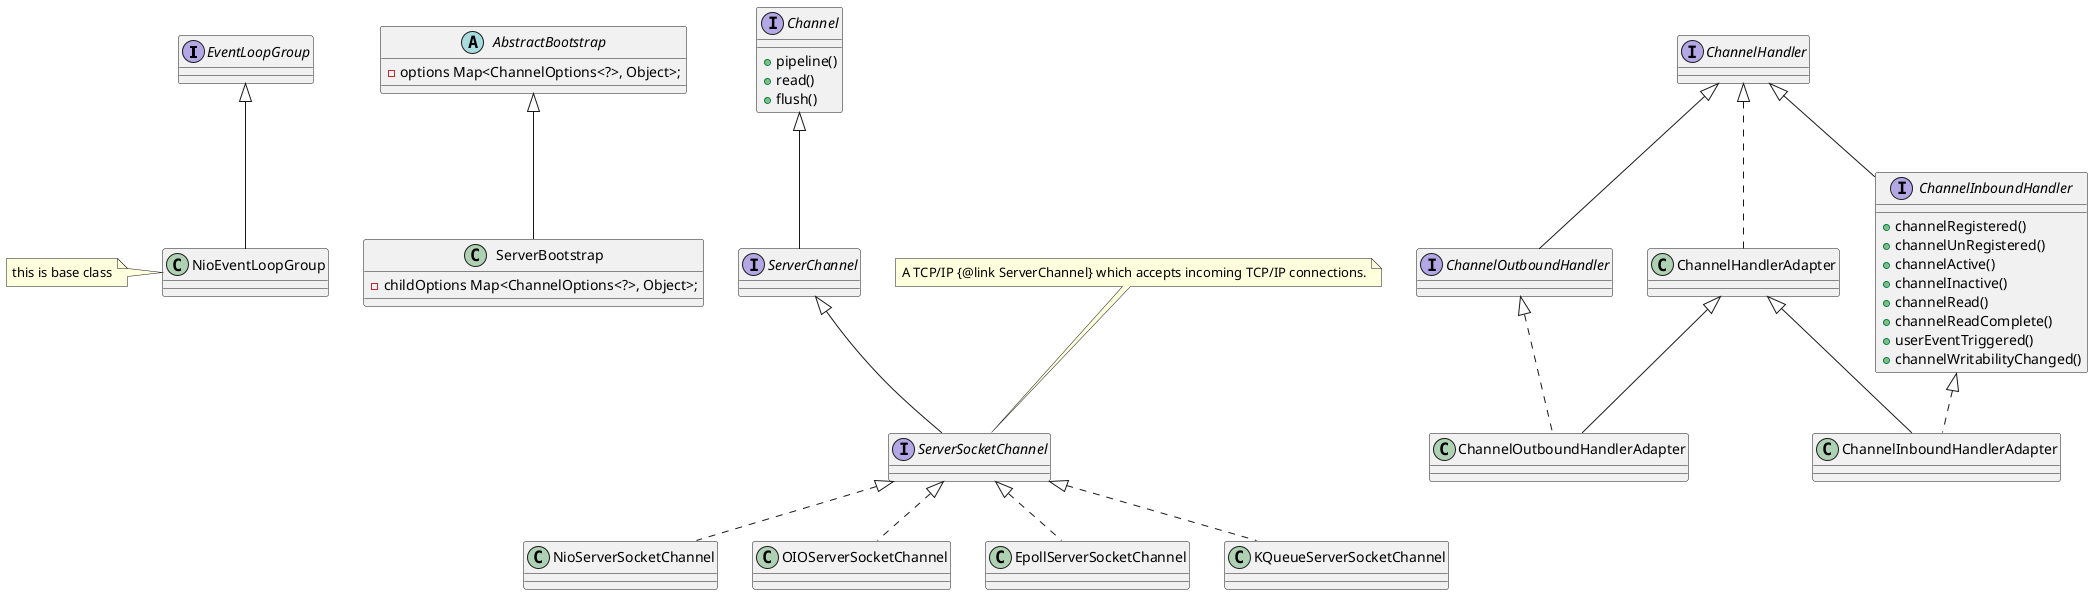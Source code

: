 @startuml
interface EventLoopGroup
class NioEventLoopGroup {
}

note left of NioEventLoopGroup: this is base class
EventLoopGroup <|-- NioEventLoopGroup

abstract AbstractBootstrap {
    -options Map<ChannelOptions<?>, Object>;
}
class ServerBootstrap {
    -childOptions Map<ChannelOptions<?>, Object>;
}
AbstractBootstrap <|-- ServerBootstrap

interface Channel {
    +pipeline()
    +read()
    +flush()
}
interface ServerChannel
interface ServerSocketChannel
note top of ServerSocketChannel: A TCP/IP {@link ServerChannel} which accepts incoming TCP/IP connections.

class NioServerSocketChannel
class OIOServerSocketChannel
class EpollServerSocketChannel
class KQueueServerSocketChannel

Channel <|-- ServerChannel
ServerChannel <|-- ServerSocketChannel
ServerSocketChannel <|.. NioServerSocketChannel
ServerSocketChannel <|.. OIOServerSocketChannel
ServerSocketChannel <|.. EpollServerSocketChannel
ServerSocketChannel <|.. KQueueServerSocketChannel

interface ChannelHandler
class ChannelHandlerAdapter
interface ChannelOutboundHandler
interface ChannelInboundHandler {
    +channelRegistered()
    +channelUnRegistered()
    +channelActive()
    +channelInactive()
    +channelRead()
    +channelReadComplete()
    +userEventTriggered()
    +channelWritabilityChanged()
}
class ChannelOutboundHandlerAdapter
class ChannelInboundHandlerAdapter

ChannelHandler <|.. ChannelHandlerAdapter
ChannelHandler <|-- ChannelOutboundHandler
ChannelHandler <|-- ChannelInboundHandler
ChannelHandlerAdapter <|-- ChannelOutboundHandlerAdapter
ChannelHandlerAdapter <|-- ChannelInboundHandlerAdapter
ChannelInboundHandler <|.. ChannelInboundHandlerAdapter
ChannelOutboundHandler <|.. ChannelOutboundHandlerAdapter

@enduml